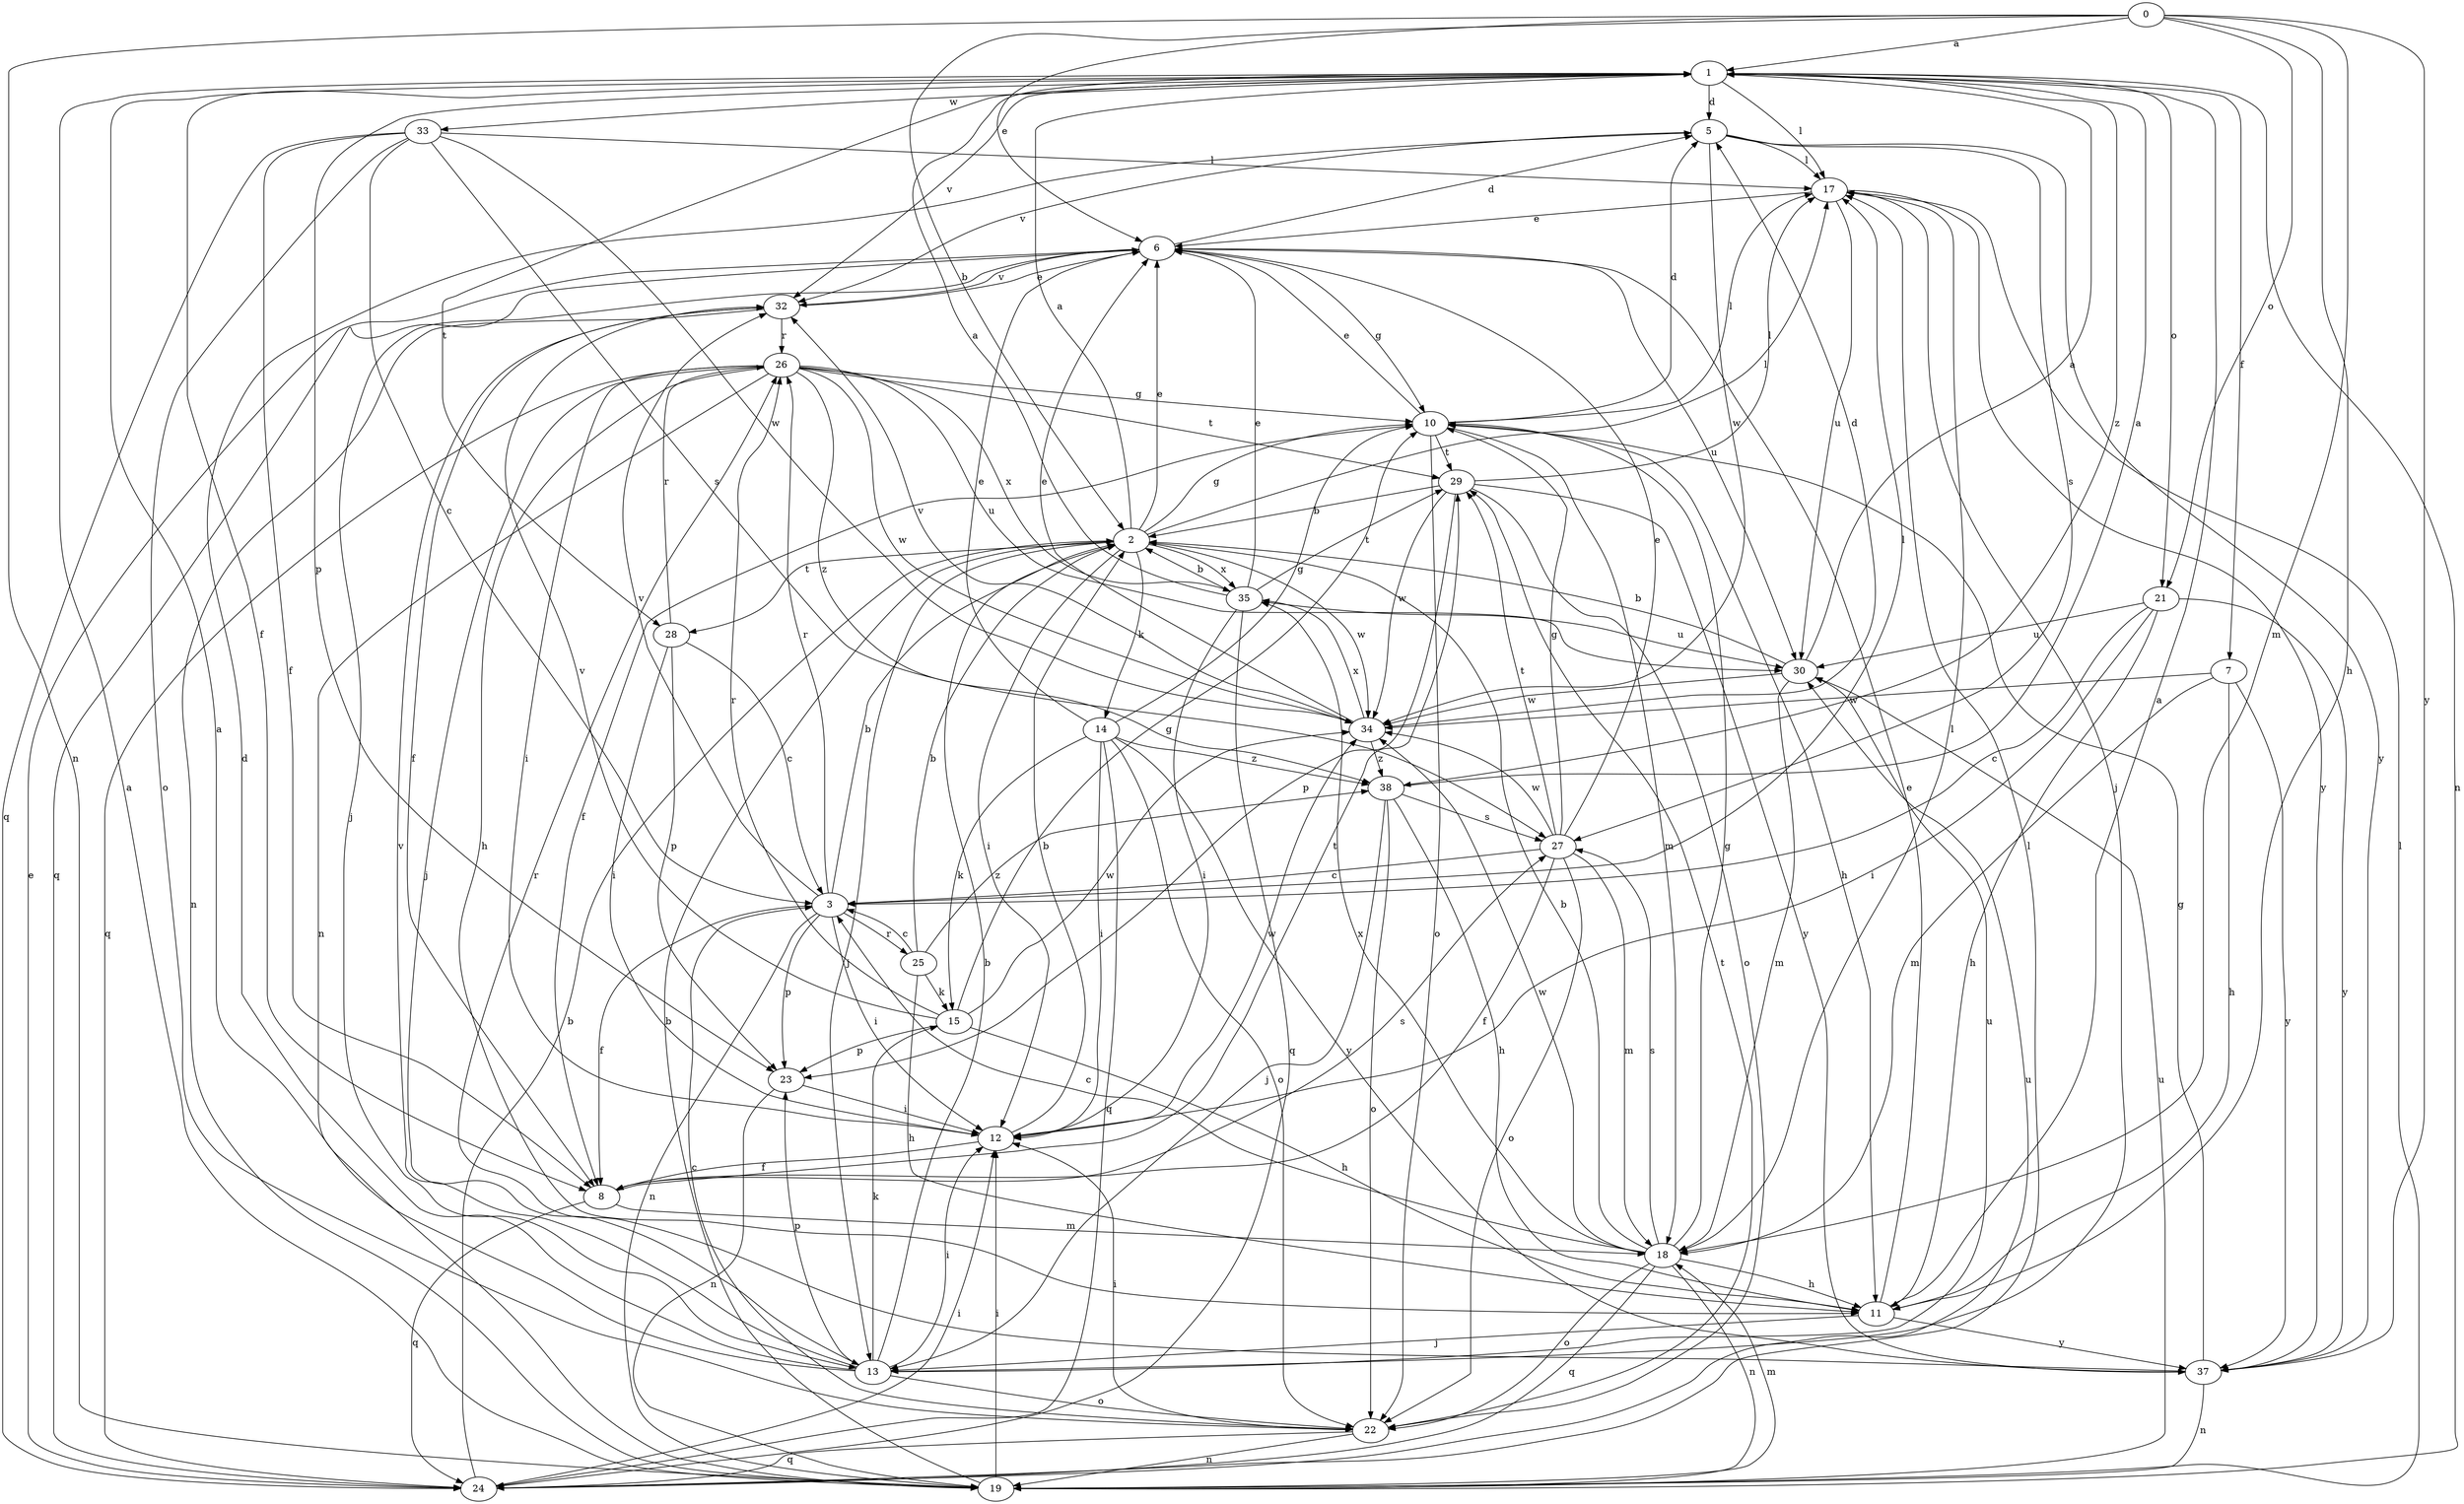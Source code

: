 strict digraph  {
0;
1;
2;
3;
5;
6;
7;
8;
10;
11;
12;
13;
14;
15;
17;
18;
19;
21;
22;
23;
24;
25;
26;
27;
28;
29;
30;
32;
33;
34;
35;
37;
38;
0 -> 1  [label=a];
0 -> 2  [label=b];
0 -> 6  [label=e];
0 -> 11  [label=h];
0 -> 18  [label=m];
0 -> 19  [label=n];
0 -> 21  [label=o];
0 -> 37  [label=y];
1 -> 5  [label=d];
1 -> 7  [label=f];
1 -> 8  [label=f];
1 -> 17  [label=l];
1 -> 19  [label=n];
1 -> 21  [label=o];
1 -> 23  [label=p];
1 -> 28  [label=t];
1 -> 32  [label=v];
1 -> 33  [label=w];
1 -> 38  [label=z];
2 -> 1  [label=a];
2 -> 6  [label=e];
2 -> 10  [label=g];
2 -> 12  [label=i];
2 -> 13  [label=j];
2 -> 14  [label=k];
2 -> 17  [label=l];
2 -> 28  [label=t];
2 -> 34  [label=w];
2 -> 35  [label=x];
3 -> 2  [label=b];
3 -> 8  [label=f];
3 -> 12  [label=i];
3 -> 17  [label=l];
3 -> 19  [label=n];
3 -> 23  [label=p];
3 -> 25  [label=r];
3 -> 26  [label=r];
3 -> 32  [label=v];
5 -> 17  [label=l];
5 -> 27  [label=s];
5 -> 32  [label=v];
5 -> 34  [label=w];
5 -> 37  [label=y];
6 -> 5  [label=d];
6 -> 10  [label=g];
6 -> 13  [label=j];
6 -> 24  [label=q];
6 -> 30  [label=u];
6 -> 32  [label=v];
7 -> 11  [label=h];
7 -> 18  [label=m];
7 -> 34  [label=w];
7 -> 37  [label=y];
8 -> 18  [label=m];
8 -> 24  [label=q];
8 -> 27  [label=s];
8 -> 29  [label=t];
10 -> 5  [label=d];
10 -> 6  [label=e];
10 -> 8  [label=f];
10 -> 11  [label=h];
10 -> 17  [label=l];
10 -> 18  [label=m];
10 -> 22  [label=o];
10 -> 29  [label=t];
11 -> 1  [label=a];
11 -> 6  [label=e];
11 -> 13  [label=j];
11 -> 37  [label=y];
12 -> 2  [label=b];
12 -> 8  [label=f];
12 -> 34  [label=w];
13 -> 1  [label=a];
13 -> 2  [label=b];
13 -> 5  [label=d];
13 -> 12  [label=i];
13 -> 15  [label=k];
13 -> 22  [label=o];
13 -> 23  [label=p];
13 -> 30  [label=u];
13 -> 32  [label=v];
14 -> 6  [label=e];
14 -> 10  [label=g];
14 -> 12  [label=i];
14 -> 15  [label=k];
14 -> 22  [label=o];
14 -> 24  [label=q];
14 -> 37  [label=y];
14 -> 38  [label=z];
15 -> 10  [label=g];
15 -> 11  [label=h];
15 -> 23  [label=p];
15 -> 26  [label=r];
15 -> 32  [label=v];
15 -> 34  [label=w];
17 -> 6  [label=e];
17 -> 13  [label=j];
17 -> 30  [label=u];
17 -> 37  [label=y];
18 -> 2  [label=b];
18 -> 3  [label=c];
18 -> 10  [label=g];
18 -> 11  [label=h];
18 -> 17  [label=l];
18 -> 19  [label=n];
18 -> 22  [label=o];
18 -> 24  [label=q];
18 -> 27  [label=s];
18 -> 34  [label=w];
18 -> 35  [label=x];
19 -> 1  [label=a];
19 -> 2  [label=b];
19 -> 12  [label=i];
19 -> 17  [label=l];
19 -> 18  [label=m];
19 -> 30  [label=u];
21 -> 3  [label=c];
21 -> 11  [label=h];
21 -> 12  [label=i];
21 -> 30  [label=u];
21 -> 37  [label=y];
22 -> 3  [label=c];
22 -> 12  [label=i];
22 -> 19  [label=n];
22 -> 24  [label=q];
22 -> 29  [label=t];
23 -> 12  [label=i];
23 -> 19  [label=n];
24 -> 2  [label=b];
24 -> 6  [label=e];
24 -> 12  [label=i];
24 -> 17  [label=l];
24 -> 30  [label=u];
25 -> 2  [label=b];
25 -> 3  [label=c];
25 -> 11  [label=h];
25 -> 15  [label=k];
25 -> 38  [label=z];
26 -> 10  [label=g];
26 -> 11  [label=h];
26 -> 12  [label=i];
26 -> 13  [label=j];
26 -> 19  [label=n];
26 -> 24  [label=q];
26 -> 29  [label=t];
26 -> 30  [label=u];
26 -> 34  [label=w];
26 -> 35  [label=x];
26 -> 38  [label=z];
27 -> 3  [label=c];
27 -> 6  [label=e];
27 -> 8  [label=f];
27 -> 10  [label=g];
27 -> 18  [label=m];
27 -> 22  [label=o];
27 -> 29  [label=t];
27 -> 34  [label=w];
28 -> 3  [label=c];
28 -> 12  [label=i];
28 -> 23  [label=p];
28 -> 26  [label=r];
29 -> 2  [label=b];
29 -> 17  [label=l];
29 -> 22  [label=o];
29 -> 23  [label=p];
29 -> 34  [label=w];
29 -> 37  [label=y];
30 -> 1  [label=a];
30 -> 2  [label=b];
30 -> 18  [label=m];
30 -> 34  [label=w];
32 -> 6  [label=e];
32 -> 8  [label=f];
32 -> 19  [label=n];
32 -> 26  [label=r];
33 -> 3  [label=c];
33 -> 8  [label=f];
33 -> 17  [label=l];
33 -> 22  [label=o];
33 -> 24  [label=q];
33 -> 27  [label=s];
33 -> 34  [label=w];
34 -> 5  [label=d];
34 -> 6  [label=e];
34 -> 32  [label=v];
34 -> 35  [label=x];
34 -> 38  [label=z];
35 -> 1  [label=a];
35 -> 2  [label=b];
35 -> 6  [label=e];
35 -> 12  [label=i];
35 -> 24  [label=q];
35 -> 29  [label=t];
35 -> 30  [label=u];
37 -> 10  [label=g];
37 -> 19  [label=n];
37 -> 26  [label=r];
38 -> 1  [label=a];
38 -> 11  [label=h];
38 -> 13  [label=j];
38 -> 22  [label=o];
38 -> 27  [label=s];
}
